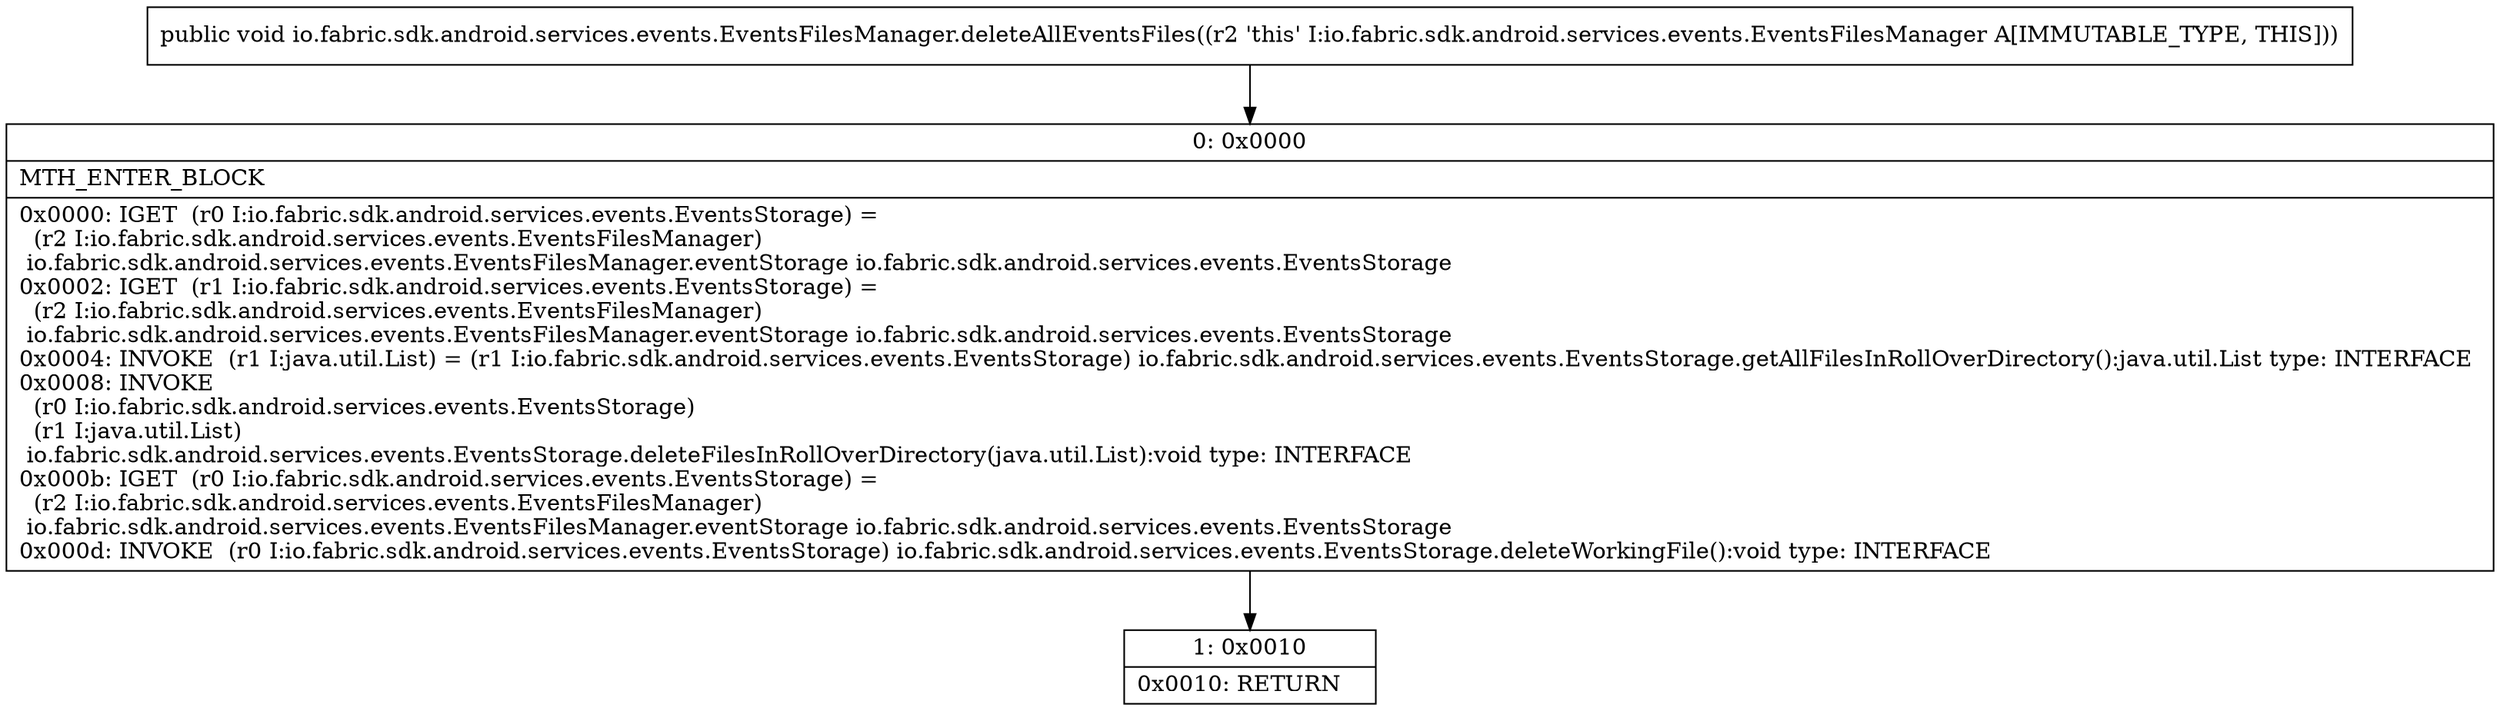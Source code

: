 digraph "CFG forio.fabric.sdk.android.services.events.EventsFilesManager.deleteAllEventsFiles()V" {
Node_0 [shape=record,label="{0\:\ 0x0000|MTH_ENTER_BLOCK\l|0x0000: IGET  (r0 I:io.fabric.sdk.android.services.events.EventsStorage) = \l  (r2 I:io.fabric.sdk.android.services.events.EventsFilesManager)\l io.fabric.sdk.android.services.events.EventsFilesManager.eventStorage io.fabric.sdk.android.services.events.EventsStorage \l0x0002: IGET  (r1 I:io.fabric.sdk.android.services.events.EventsStorage) = \l  (r2 I:io.fabric.sdk.android.services.events.EventsFilesManager)\l io.fabric.sdk.android.services.events.EventsFilesManager.eventStorage io.fabric.sdk.android.services.events.EventsStorage \l0x0004: INVOKE  (r1 I:java.util.List) = (r1 I:io.fabric.sdk.android.services.events.EventsStorage) io.fabric.sdk.android.services.events.EventsStorage.getAllFilesInRollOverDirectory():java.util.List type: INTERFACE \l0x0008: INVOKE  \l  (r0 I:io.fabric.sdk.android.services.events.EventsStorage)\l  (r1 I:java.util.List)\l io.fabric.sdk.android.services.events.EventsStorage.deleteFilesInRollOverDirectory(java.util.List):void type: INTERFACE \l0x000b: IGET  (r0 I:io.fabric.sdk.android.services.events.EventsStorage) = \l  (r2 I:io.fabric.sdk.android.services.events.EventsFilesManager)\l io.fabric.sdk.android.services.events.EventsFilesManager.eventStorage io.fabric.sdk.android.services.events.EventsStorage \l0x000d: INVOKE  (r0 I:io.fabric.sdk.android.services.events.EventsStorage) io.fabric.sdk.android.services.events.EventsStorage.deleteWorkingFile():void type: INTERFACE \l}"];
Node_1 [shape=record,label="{1\:\ 0x0010|0x0010: RETURN   \l}"];
MethodNode[shape=record,label="{public void io.fabric.sdk.android.services.events.EventsFilesManager.deleteAllEventsFiles((r2 'this' I:io.fabric.sdk.android.services.events.EventsFilesManager A[IMMUTABLE_TYPE, THIS])) }"];
MethodNode -> Node_0;
Node_0 -> Node_1;
}

